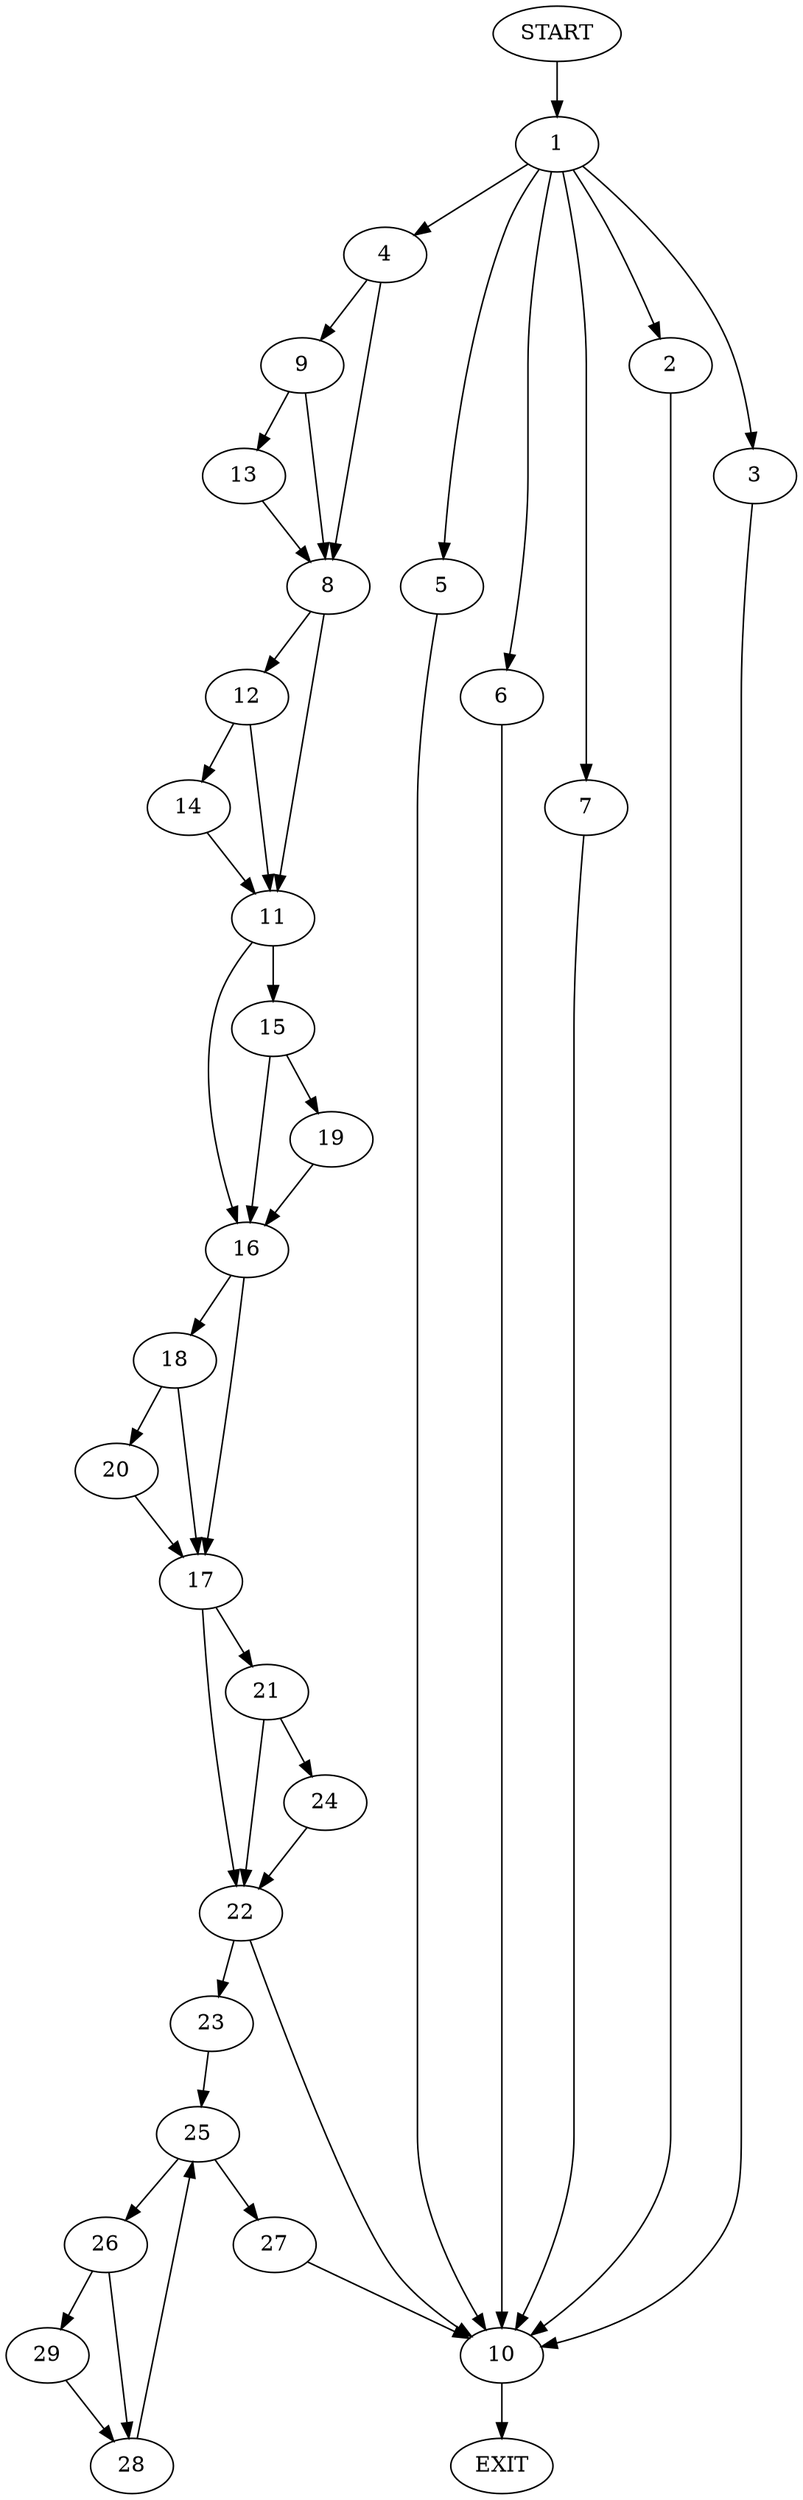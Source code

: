 digraph {
0 [label="START"]
30 [label="EXIT"]
0 -> 1
1 -> 2
1 -> 3
1 -> 4
1 -> 5
1 -> 6
1 -> 7
4 -> 8
4 -> 9
3 -> 10
6 -> 10
5 -> 10
2 -> 10
7 -> 10
10 -> 30
8 -> 11
8 -> 12
9 -> 8
9 -> 13
13 -> 8
12 -> 14
12 -> 11
11 -> 15
11 -> 16
14 -> 11
16 -> 17
16 -> 18
15 -> 16
15 -> 19
19 -> 16
18 -> 17
18 -> 20
17 -> 21
17 -> 22
20 -> 17
22 -> 23
22 -> 10
21 -> 22
21 -> 24
24 -> 22
23 -> 25
25 -> 26
25 -> 27
26 -> 28
26 -> 29
27 -> 10
29 -> 28
28 -> 25
}
